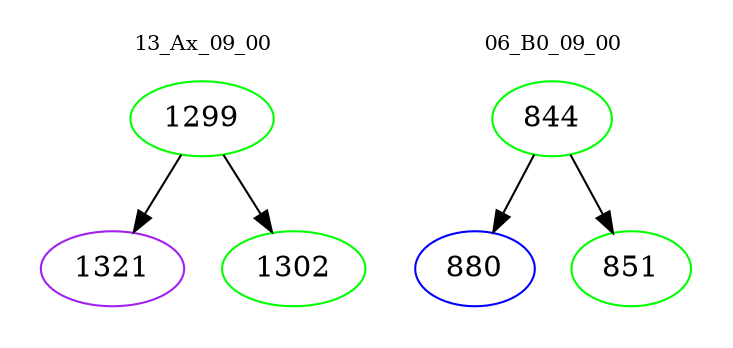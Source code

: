 digraph{
subgraph cluster_0 {
color = white
label = "13_Ax_09_00";
fontsize=10;
T0_1299 [label="1299", color="green"]
T0_1299 -> T0_1321 [color="black"]
T0_1321 [label="1321", color="purple"]
T0_1299 -> T0_1302 [color="black"]
T0_1302 [label="1302", color="green"]
}
subgraph cluster_1 {
color = white
label = "06_B0_09_00";
fontsize=10;
T1_844 [label="844", color="green"]
T1_844 -> T1_880 [color="black"]
T1_880 [label="880", color="blue"]
T1_844 -> T1_851 [color="black"]
T1_851 [label="851", color="green"]
}
}
